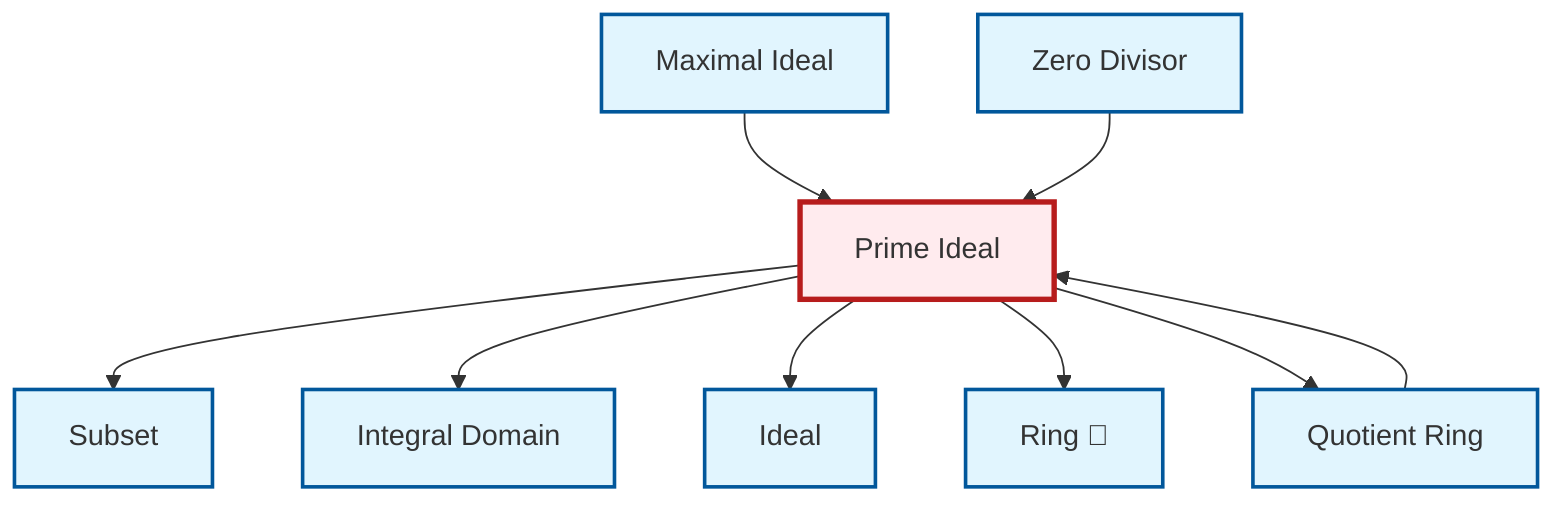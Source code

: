 graph TD
    classDef definition fill:#e1f5fe,stroke:#01579b,stroke-width:2px
    classDef theorem fill:#f3e5f5,stroke:#4a148c,stroke-width:2px
    classDef axiom fill:#fff3e0,stroke:#e65100,stroke-width:2px
    classDef example fill:#e8f5e9,stroke:#1b5e20,stroke-width:2px
    classDef current fill:#ffebee,stroke:#b71c1c,stroke-width:3px
    def-prime-ideal["Prime Ideal"]:::definition
    def-integral-domain["Integral Domain"]:::definition
    def-subset["Subset"]:::definition
    def-ideal["Ideal"]:::definition
    def-ring["Ring 📝"]:::definition
    def-quotient-ring["Quotient Ring"]:::definition
    def-maximal-ideal["Maximal Ideal"]:::definition
    def-zero-divisor["Zero Divisor"]:::definition
    def-prime-ideal --> def-subset
    def-prime-ideal --> def-integral-domain
    def-maximal-ideal --> def-prime-ideal
    def-prime-ideal --> def-ideal
    def-zero-divisor --> def-prime-ideal
    def-prime-ideal --> def-ring
    def-prime-ideal --> def-quotient-ring
    def-quotient-ring --> def-prime-ideal
    class def-prime-ideal current